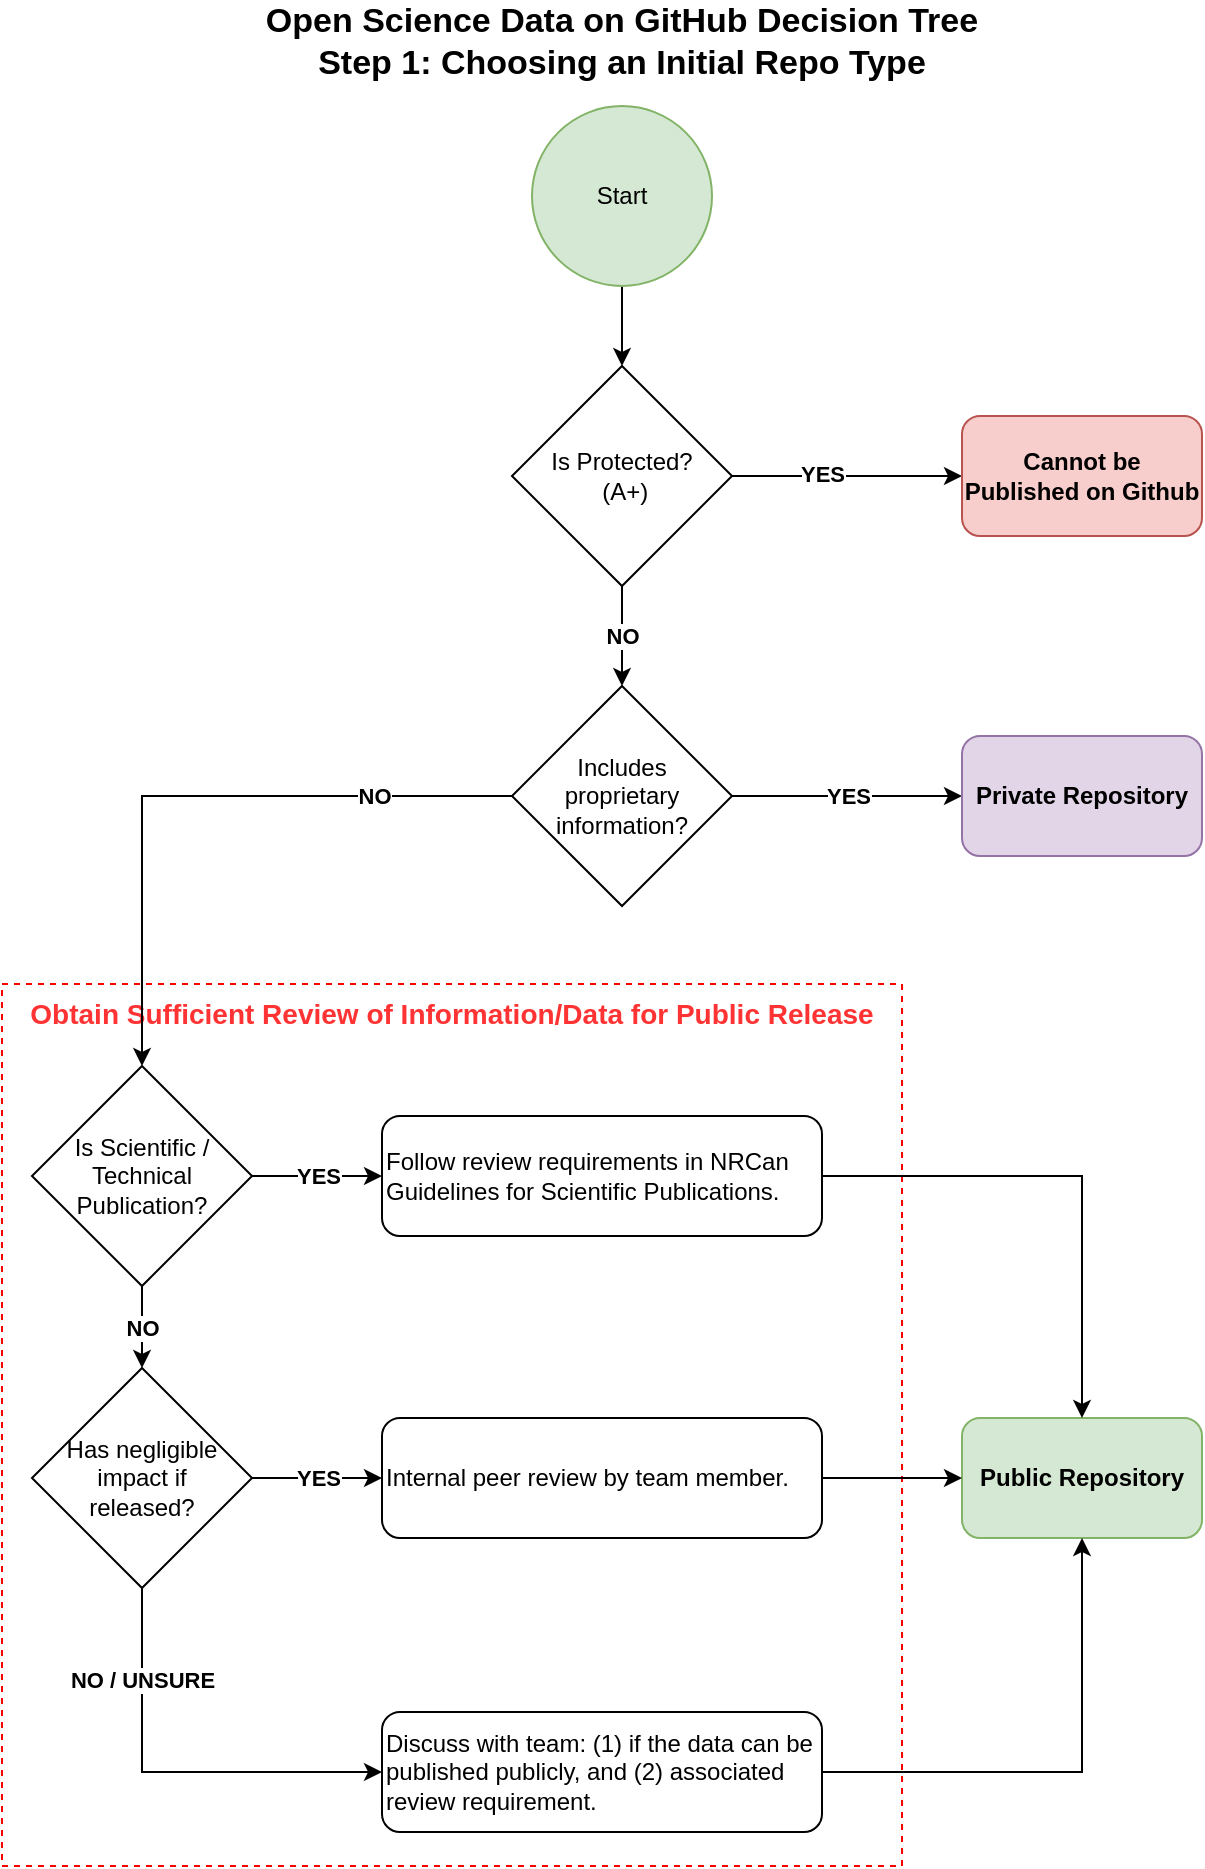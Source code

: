 <mxfile version="14.7.7" type="github">
  <diagram id="k6SeSXTnGUPqGrDsDKeq" name="Page-1">
    <mxGraphModel dx="2076" dy="1000" grid="1" gridSize="10" guides="1" tooltips="1" connect="1" arrows="1" fold="1" page="1" pageScale="1" pageWidth="850" pageHeight="1100" math="0" shadow="0">
      <root>
        <mxCell id="0" />
        <mxCell id="1" parent="0" />
        <mxCell id="N4SFv86cLoxcm_3qqXyF-7" value="&lt;font color=&quot;#ff3333&quot; style=&quot;font-size: 14px&quot;&gt;Obtain Sufficient Review of Information/Data for Public Release&lt;/font&gt;" style="rounded=0;whiteSpace=wrap;html=1;fillColor=none;dashed=1;strokeColor=#FF0000;align=center;verticalAlign=top;fontStyle=1" vertex="1" parent="1">
          <mxGeometry x="130" y="506" width="450" height="441" as="geometry" />
        </mxCell>
        <mxCell id="N4SFv86cLoxcm_3qqXyF-9" value="" style="edgeStyle=orthogonalEdgeStyle;rounded=0;orthogonalLoop=1;jettySize=auto;html=1;" edge="1" parent="1" source="N4SFv86cLoxcm_3qqXyF-1" target="N4SFv86cLoxcm_3qqXyF-2">
          <mxGeometry relative="1" as="geometry" />
        </mxCell>
        <mxCell id="N4SFv86cLoxcm_3qqXyF-1" value="Start" style="ellipse;whiteSpace=wrap;html=1;fillColor=#d5e8d4;strokeColor=#82b366;" vertex="1" parent="1">
          <mxGeometry x="395" y="67" width="90" height="90" as="geometry" />
        </mxCell>
        <mxCell id="N4SFv86cLoxcm_3qqXyF-10" value="&lt;b&gt;NO&lt;/b&gt;" style="edgeStyle=orthogonalEdgeStyle;rounded=0;orthogonalLoop=1;jettySize=auto;html=1;" edge="1" parent="1" source="N4SFv86cLoxcm_3qqXyF-2" target="N4SFv86cLoxcm_3qqXyF-3">
          <mxGeometry relative="1" as="geometry" />
        </mxCell>
        <mxCell id="N4SFv86cLoxcm_3qqXyF-14" value="" style="edgeStyle=orthogonalEdgeStyle;rounded=0;orthogonalLoop=1;jettySize=auto;html=1;" edge="1" parent="1" source="N4SFv86cLoxcm_3qqXyF-2" target="N4SFv86cLoxcm_3qqXyF-13">
          <mxGeometry relative="1" as="geometry">
            <Array as="points">
              <mxPoint x="560" y="252" />
              <mxPoint x="560" y="252" />
            </Array>
          </mxGeometry>
        </mxCell>
        <mxCell id="N4SFv86cLoxcm_3qqXyF-16" value="&lt;b&gt;YES&lt;/b&gt;" style="edgeLabel;html=1;align=center;verticalAlign=middle;resizable=0;points=[];" vertex="1" connectable="0" parent="N4SFv86cLoxcm_3qqXyF-14">
          <mxGeometry x="-0.214" y="1" relative="1" as="geometry">
            <mxPoint as="offset" />
          </mxGeometry>
        </mxCell>
        <mxCell id="N4SFv86cLoxcm_3qqXyF-2" value="Is Protected?&lt;br&gt;&amp;nbsp;(A+)" style="rhombus;whiteSpace=wrap;html=1;" vertex="1" parent="1">
          <mxGeometry x="385" y="197" width="110" height="110" as="geometry" />
        </mxCell>
        <mxCell id="N4SFv86cLoxcm_3qqXyF-20" value="&lt;b&gt;YES&lt;/b&gt;" style="edgeStyle=orthogonalEdgeStyle;rounded=0;orthogonalLoop=1;jettySize=auto;html=1;" edge="1" parent="1" source="N4SFv86cLoxcm_3qqXyF-3" target="N4SFv86cLoxcm_3qqXyF-18">
          <mxGeometry relative="1" as="geometry" />
        </mxCell>
        <mxCell id="N4SFv86cLoxcm_3qqXyF-22" value="&lt;b&gt;NO&lt;/b&gt;" style="edgeStyle=orthogonalEdgeStyle;rounded=0;orthogonalLoop=1;jettySize=auto;html=1;entryX=0.5;entryY=0;entryDx=0;entryDy=0;" edge="1" parent="1" source="N4SFv86cLoxcm_3qqXyF-3" target="N4SFv86cLoxcm_3qqXyF-6">
          <mxGeometry x="-0.567" relative="1" as="geometry">
            <mxPoint x="320" y="507" as="targetPoint" />
            <mxPoint as="offset" />
          </mxGeometry>
        </mxCell>
        <mxCell id="N4SFv86cLoxcm_3qqXyF-3" value="Includes &lt;br&gt;proprietary information?" style="rhombus;whiteSpace=wrap;html=1;" vertex="1" parent="1">
          <mxGeometry x="385" y="357" width="110" height="110" as="geometry" />
        </mxCell>
        <mxCell id="N4SFv86cLoxcm_3qqXyF-33" value="&lt;b&gt;NO / UNSURE&lt;/b&gt;" style="edgeStyle=orthogonalEdgeStyle;rounded=0;orthogonalLoop=1;jettySize=auto;html=1;entryX=0;entryY=0.5;entryDx=0;entryDy=0;exitX=0.5;exitY=1;exitDx=0;exitDy=0;" edge="1" parent="1" source="N4SFv86cLoxcm_3qqXyF-5" target="N4SFv86cLoxcm_3qqXyF-31">
          <mxGeometry x="-0.571" relative="1" as="geometry">
            <mxPoint x="200" y="831" as="sourcePoint" />
            <Array as="points">
              <mxPoint x="200" y="900" />
            </Array>
            <mxPoint as="offset" />
          </mxGeometry>
        </mxCell>
        <mxCell id="N4SFv86cLoxcm_3qqXyF-34" value="&lt;b&gt;YES&lt;/b&gt;" style="edgeStyle=orthogonalEdgeStyle;rounded=0;orthogonalLoop=1;jettySize=auto;html=1;" edge="1" parent="1" source="N4SFv86cLoxcm_3qqXyF-5" target="N4SFv86cLoxcm_3qqXyF-30">
          <mxGeometry relative="1" as="geometry" />
        </mxCell>
        <mxCell id="N4SFv86cLoxcm_3qqXyF-5" value="Has negligible impact if &lt;br&gt;released?" style="rhombus;whiteSpace=wrap;html=1;" vertex="1" parent="1">
          <mxGeometry x="145" y="698" width="110" height="110" as="geometry" />
        </mxCell>
        <mxCell id="N4SFv86cLoxcm_3qqXyF-12" value="&lt;b&gt;NO&lt;/b&gt;" style="edgeStyle=orthogonalEdgeStyle;rounded=0;orthogonalLoop=1;jettySize=auto;html=1;" edge="1" parent="1" source="N4SFv86cLoxcm_3qqXyF-6" target="N4SFv86cLoxcm_3qqXyF-5">
          <mxGeometry relative="1" as="geometry" />
        </mxCell>
        <mxCell id="N4SFv86cLoxcm_3qqXyF-28" value="&lt;b&gt;YES&lt;/b&gt;" style="edgeStyle=orthogonalEdgeStyle;rounded=0;orthogonalLoop=1;jettySize=auto;html=1;" edge="1" parent="1" source="N4SFv86cLoxcm_3qqXyF-6" target="N4SFv86cLoxcm_3qqXyF-26">
          <mxGeometry relative="1" as="geometry" />
        </mxCell>
        <mxCell id="N4SFv86cLoxcm_3qqXyF-6" value="Is Scientific / Technical Publication?" style="rhombus;whiteSpace=wrap;html=1;" vertex="1" parent="1">
          <mxGeometry x="145" y="547" width="110" height="110" as="geometry" />
        </mxCell>
        <mxCell id="N4SFv86cLoxcm_3qqXyF-13" value="&lt;b&gt;Cannot be Published on Github&lt;/b&gt;" style="rounded=1;whiteSpace=wrap;html=1;align=center;verticalAlign=middle;fillColor=#f8cecc;strokeColor=#b85450;" vertex="1" parent="1">
          <mxGeometry x="610" y="222" width="120" height="60" as="geometry" />
        </mxCell>
        <mxCell id="N4SFv86cLoxcm_3qqXyF-18" value="&lt;b&gt;Private Repository&lt;/b&gt;" style="rounded=1;whiteSpace=wrap;html=1;align=center;verticalAlign=middle;fillColor=#e1d5e7;strokeColor=#9673a6;" vertex="1" parent="1">
          <mxGeometry x="610" y="382" width="120" height="60" as="geometry" />
        </mxCell>
        <mxCell id="N4SFv86cLoxcm_3qqXyF-21" value="&lt;b&gt;Public Repository&lt;/b&gt;" style="rounded=1;whiteSpace=wrap;html=1;align=center;verticalAlign=middle;fillColor=#d5e8d4;strokeColor=#82b366;" vertex="1" parent="1">
          <mxGeometry x="610" y="723" width="120" height="60" as="geometry" />
        </mxCell>
        <mxCell id="N4SFv86cLoxcm_3qqXyF-29" value="" style="edgeStyle=orthogonalEdgeStyle;rounded=0;orthogonalLoop=1;jettySize=auto;html=1;" edge="1" parent="1" source="N4SFv86cLoxcm_3qqXyF-26" target="N4SFv86cLoxcm_3qqXyF-21">
          <mxGeometry relative="1" as="geometry" />
        </mxCell>
        <mxCell id="N4SFv86cLoxcm_3qqXyF-26" value="Follow review requirements in NRCan Guidelines for Scientific Publications." style="rounded=1;whiteSpace=wrap;html=1;align=left;verticalAlign=middle;" vertex="1" parent="1">
          <mxGeometry x="320" y="572" width="220" height="60" as="geometry" />
        </mxCell>
        <mxCell id="N4SFv86cLoxcm_3qqXyF-35" value="" style="edgeStyle=orthogonalEdgeStyle;rounded=0;orthogonalLoop=1;jettySize=auto;html=1;" edge="1" parent="1" source="N4SFv86cLoxcm_3qqXyF-30" target="N4SFv86cLoxcm_3qqXyF-21">
          <mxGeometry relative="1" as="geometry" />
        </mxCell>
        <mxCell id="N4SFv86cLoxcm_3qqXyF-30" value="Internal peer review by team member." style="rounded=1;whiteSpace=wrap;html=1;align=left;verticalAlign=middle;" vertex="1" parent="1">
          <mxGeometry x="320" y="723" width="220" height="60" as="geometry" />
        </mxCell>
        <mxCell id="N4SFv86cLoxcm_3qqXyF-36" value="" style="edgeStyle=orthogonalEdgeStyle;rounded=0;orthogonalLoop=1;jettySize=auto;html=1;" edge="1" parent="1" source="N4SFv86cLoxcm_3qqXyF-31" target="N4SFv86cLoxcm_3qqXyF-21">
          <mxGeometry relative="1" as="geometry" />
        </mxCell>
        <mxCell id="N4SFv86cLoxcm_3qqXyF-31" value="Discuss with team: (1) if the data can be published publicly, and (2) associated review requirement." style="rounded=1;whiteSpace=wrap;html=1;align=left;verticalAlign=middle;" vertex="1" parent="1">
          <mxGeometry x="320" y="870" width="220" height="60" as="geometry" />
        </mxCell>
        <mxCell id="N4SFv86cLoxcm_3qqXyF-38" value="&lt;b&gt;&lt;font style=&quot;font-size: 17px&quot;&gt;Open Science Data on GitHub Decision Tree&lt;br&gt;Step 1: Choosing an Initial Repo Type&lt;br&gt;&lt;/font&gt;&lt;/b&gt;" style="rounded=0;whiteSpace=wrap;html=1;align=center;verticalAlign=middle;fillColor=none;strokeColor=none;" vertex="1" parent="1">
          <mxGeometry x="225" y="20" width="430" height="30" as="geometry" />
        </mxCell>
      </root>
    </mxGraphModel>
  </diagram>
</mxfile>
